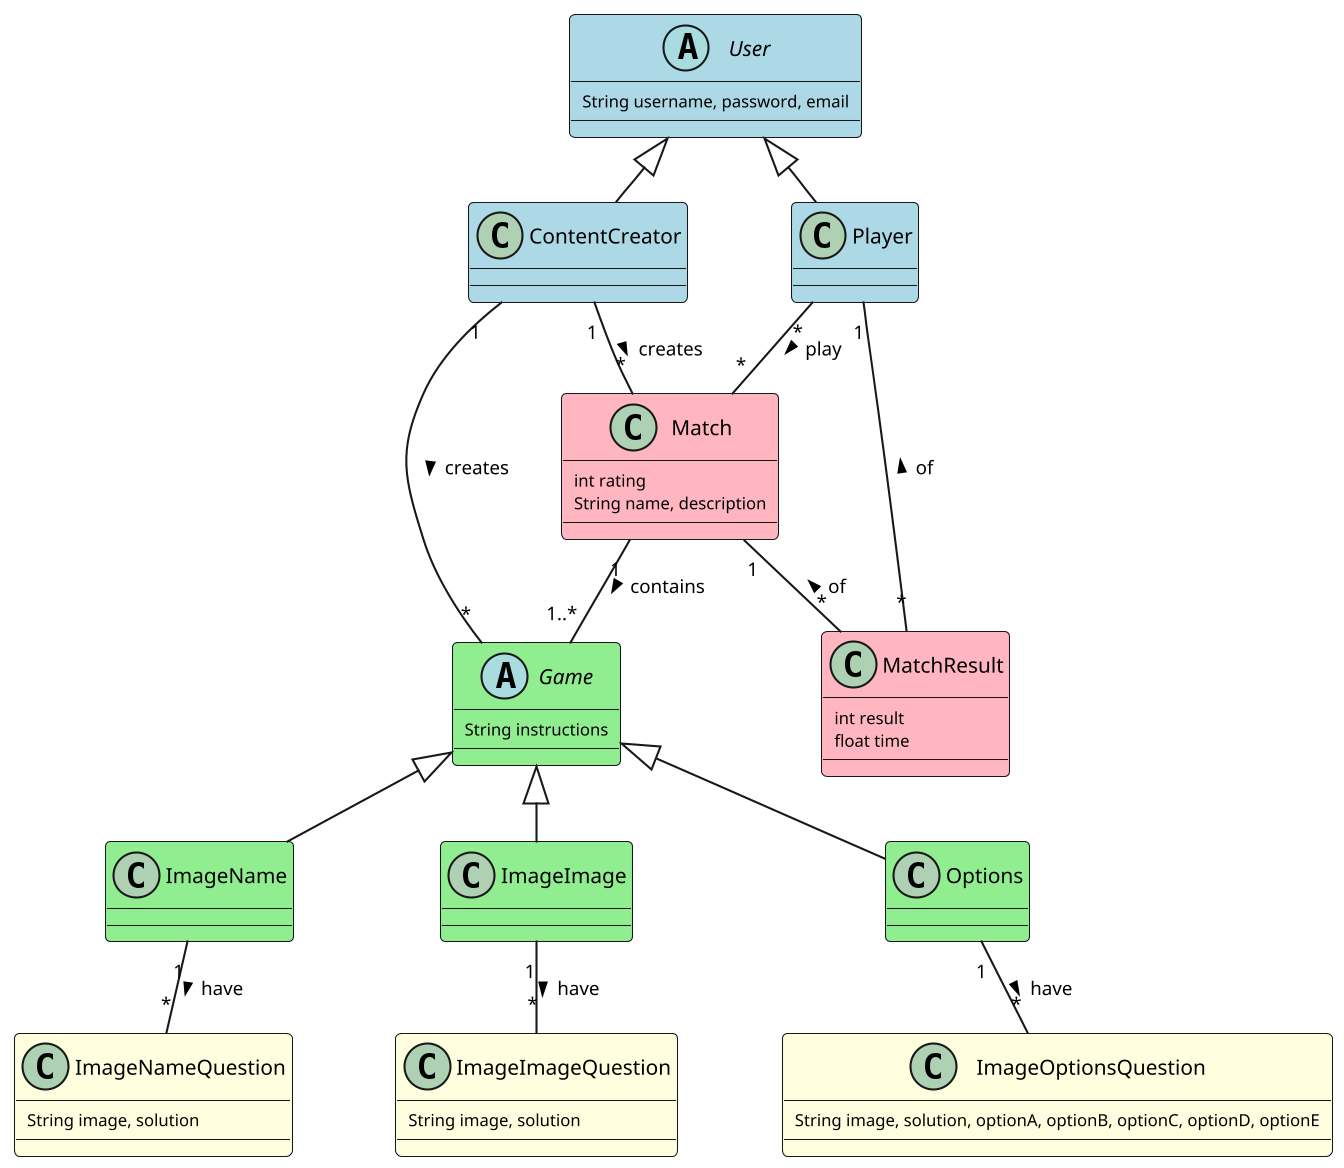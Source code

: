 @startuml
skinparam dpi 200
skinparam classAttributeFontSize 8
skinparam classArrowFontSize 9
skinparam classFontSize 10
skinparam nodesep 50
skinparam ranksep 30
hide stereotype
skinparam class {
    BackgroundColor White
    BackgroundColor<<User>> LightBlue
    BackgroundColor<<Game>> LightGreen
    BackgroundColor<<Match>> LightPink
    BackgroundColor<<MatchResult>> LightPink
    BackgroundColor<<Options>> LightYellow
}


abstract class User <<User>> {
    String username, password, email
}

class ContentCreator <<User>> extends User {
}

class Player <<User>> extends User {
}

abstract class Game <<Game>> {
    String instructions
}

class ImageName <<Game>> extends Game {
}

class ImageImage <<Game>> extends Game {
}

class Options <<Game>> extends Game {
}

class ImageImageQuestion <<Options>>{
    String image, solution
}

class ImageNameQuestion <<Options>>{
    String image, solution
}

class ImageOptionsQuestion <<Options>>{
    String image, solution, optionA, optionB, optionC, optionD, optionE
}

class Match <<Match>> {
    int rating
    String name, description
}

class MatchResult <<MatchResult>> {
    int result
    float time
}

ContentCreator "1" -- "*" Match:creates >
ContentCreator "1" -- "*" Game:creates >

Player "*" -- "*" Match:play >
Player "1" -- "*" MatchResult:of <

Match "1" -- "*" MatchResult:of <
Match "1" -- "1..*" Game:contains >

ImageName "1" -- "*" ImageNameQuestion:have >
ImageImage "1" -- "*" ImageImageQuestion:have >
Options "1" -- "*" ImageOptionsQuestion:have >

@enduml